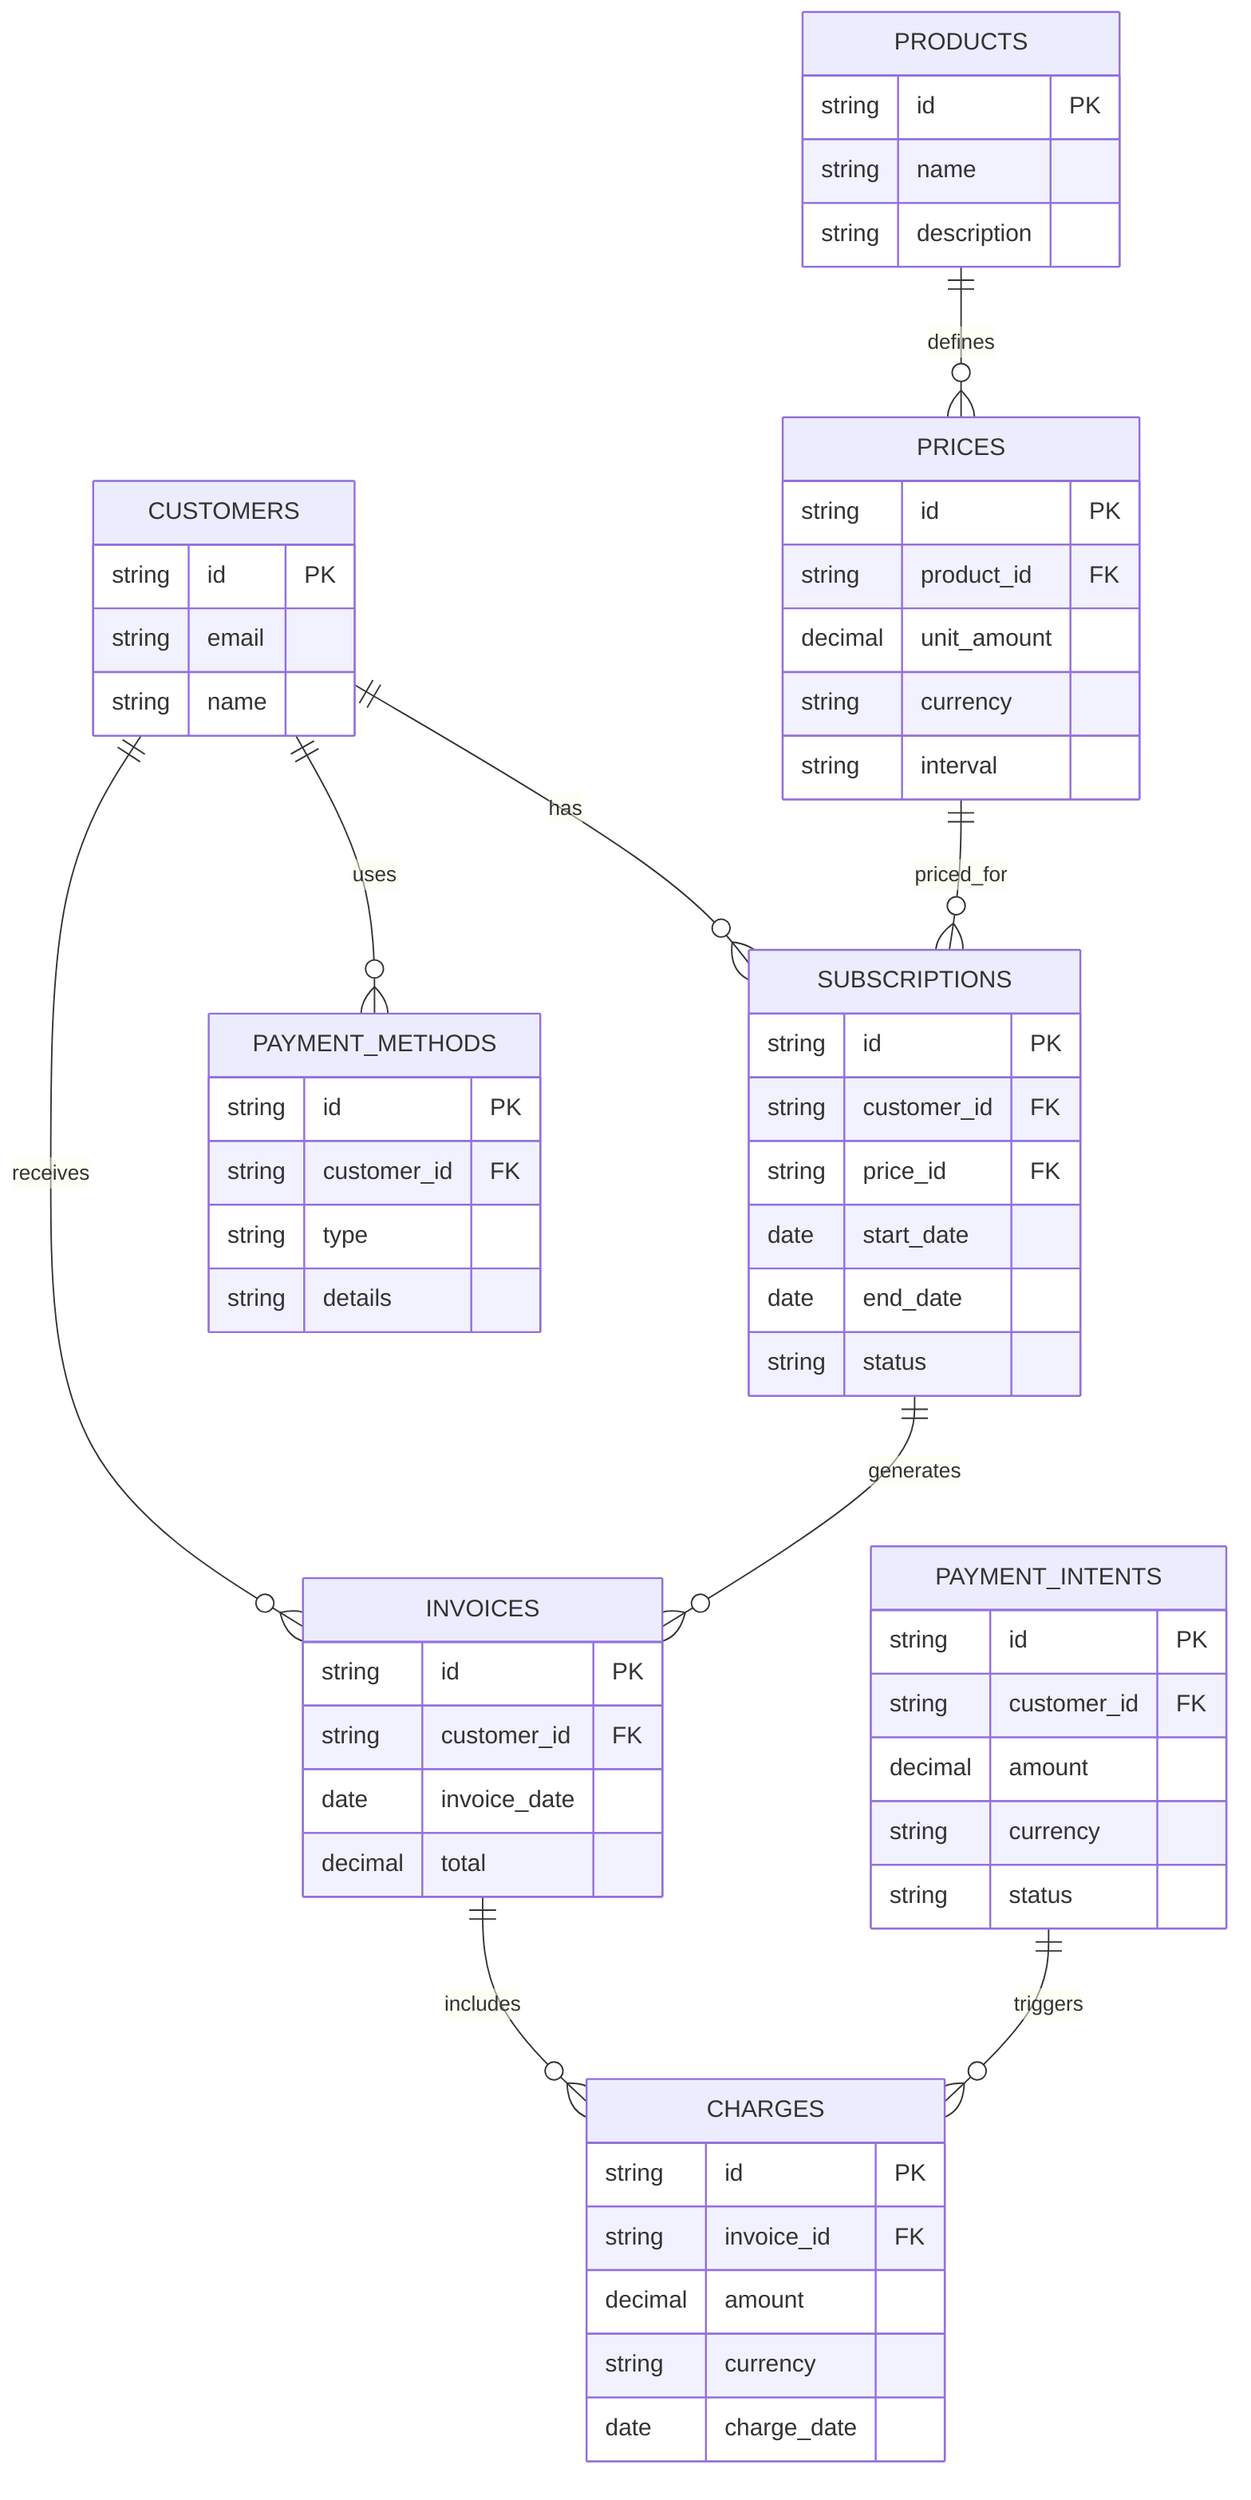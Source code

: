 erDiagram
  CUSTOMERS {
    string id PK
    string email
    string name
  }

  PRODUCTS {
    string id PK
    string name
    string description
  }

  PRICES {
    string id PK
    string product_id FK
    decimal unit_amount
    string currency
    string interval
  }

  SUBSCRIPTIONS {
    string id PK
    string customer_id FK
    string price_id FK
    date start_date
    date end_date
    string status
  }

  INVOICES {
    string id PK
    string customer_id FK
    date invoice_date
    decimal total
  }

  CHARGES {
    string id PK
    string invoice_id FK
    decimal amount
    string currency
    date charge_date
  }

  PAYMENT_METHODS {
    string id PK
    string customer_id FK
    string type
    string details
  }

  PAYMENT_INTENTS {
    string id PK
    string customer_id FK
    decimal amount
    string currency
    string status
  }

  CUSTOMERS ||--o{ SUBSCRIPTIONS : has
  CUSTOMERS ||--o{ PAYMENT_METHODS : uses
  CUSTOMERS ||--o{ INVOICES : receives
  PRODUCTS ||--o{ PRICES : defines
  PRICES ||--o{ SUBSCRIPTIONS : priced_for
  SUBSCRIPTIONS ||--o{ INVOICES : generates
  INVOICES ||--o{ CHARGES : includes
  PAYMENT_INTENTS ||--o{ CHARGES : triggers